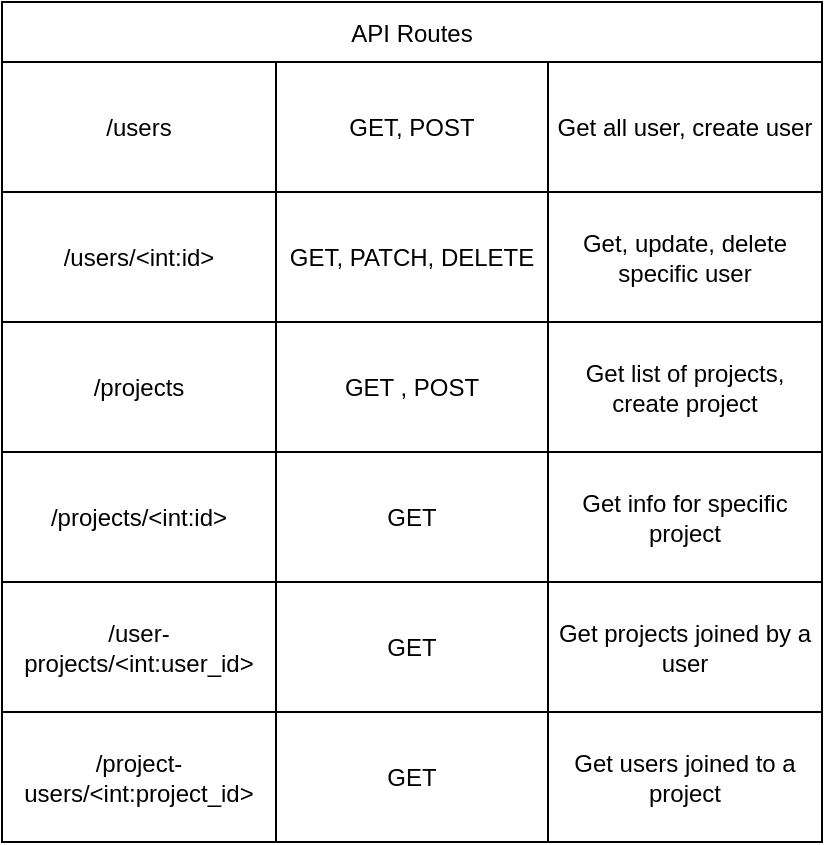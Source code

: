 <mxfile>
    <diagram id="-RaVeHoZh3l3JHiFgpBl" name="Page-1">
        <mxGraphModel dx="816" dy="956" grid="1" gridSize="10" guides="1" tooltips="1" connect="1" arrows="1" fold="1" page="1" pageScale="1" pageWidth="850" pageHeight="1100" math="0" shadow="0">
            <root>
                <mxCell id="0"/>
                <mxCell id="1" parent="0"/>
                <mxCell id="2" value="API Routes" style="shape=table;startSize=30;container=1;collapsible=0;childLayout=tableLayout;" vertex="1" parent="1">
                    <mxGeometry x="220" y="170" width="410" height="420" as="geometry"/>
                </mxCell>
                <mxCell id="3" value="" style="shape=tableRow;horizontal=0;startSize=0;swimlaneHead=0;swimlaneBody=0;top=0;left=0;bottom=0;right=0;collapsible=0;dropTarget=0;fillColor=none;points=[[0,0.5],[1,0.5]];portConstraint=eastwest;" vertex="1" parent="2">
                    <mxGeometry y="30" width="410" height="65" as="geometry"/>
                </mxCell>
                <mxCell id="4" value="/users" style="shape=partialRectangle;html=1;whiteSpace=wrap;connectable=0;overflow=hidden;fillColor=none;top=0;left=0;bottom=0;right=0;pointerEvents=1;" vertex="1" parent="3">
                    <mxGeometry width="137" height="65" as="geometry">
                        <mxRectangle width="137" height="65" as="alternateBounds"/>
                    </mxGeometry>
                </mxCell>
                <mxCell id="5" value="GET, POST" style="shape=partialRectangle;html=1;whiteSpace=wrap;connectable=0;overflow=hidden;fillColor=none;top=0;left=0;bottom=0;right=0;pointerEvents=1;" vertex="1" parent="3">
                    <mxGeometry x="137" width="136" height="65" as="geometry">
                        <mxRectangle width="136" height="65" as="alternateBounds"/>
                    </mxGeometry>
                </mxCell>
                <mxCell id="6" value="Get all user, create user" style="shape=partialRectangle;html=1;whiteSpace=wrap;connectable=0;overflow=hidden;fillColor=none;top=0;left=0;bottom=0;right=0;pointerEvents=1;" vertex="1" parent="3">
                    <mxGeometry x="273" width="137" height="65" as="geometry">
                        <mxRectangle width="137" height="65" as="alternateBounds"/>
                    </mxGeometry>
                </mxCell>
                <mxCell id="7" value="" style="shape=tableRow;horizontal=0;startSize=0;swimlaneHead=0;swimlaneBody=0;top=0;left=0;bottom=0;right=0;collapsible=0;dropTarget=0;fillColor=none;points=[[0,0.5],[1,0.5]];portConstraint=eastwest;" vertex="1" parent="2">
                    <mxGeometry y="95" width="410" height="65" as="geometry"/>
                </mxCell>
                <mxCell id="8" value="/users/&amp;lt;int:id&amp;gt;" style="shape=partialRectangle;html=1;whiteSpace=wrap;connectable=0;overflow=hidden;fillColor=none;top=0;left=0;bottom=0;right=0;pointerEvents=1;" vertex="1" parent="7">
                    <mxGeometry width="137" height="65" as="geometry">
                        <mxRectangle width="137" height="65" as="alternateBounds"/>
                    </mxGeometry>
                </mxCell>
                <mxCell id="9" value="GET, PATCH, DELETE" style="shape=partialRectangle;html=1;whiteSpace=wrap;connectable=0;overflow=hidden;fillColor=none;top=0;left=0;bottom=0;right=0;pointerEvents=1;" vertex="1" parent="7">
                    <mxGeometry x="137" width="136" height="65" as="geometry">
                        <mxRectangle width="136" height="65" as="alternateBounds"/>
                    </mxGeometry>
                </mxCell>
                <mxCell id="10" value="Get, update, delete specific user" style="shape=partialRectangle;html=1;whiteSpace=wrap;connectable=0;overflow=hidden;fillColor=none;top=0;left=0;bottom=0;right=0;pointerEvents=1;" vertex="1" parent="7">
                    <mxGeometry x="273" width="137" height="65" as="geometry">
                        <mxRectangle width="137" height="65" as="alternateBounds"/>
                    </mxGeometry>
                </mxCell>
                <mxCell id="11" value="" style="shape=tableRow;horizontal=0;startSize=0;swimlaneHead=0;swimlaneBody=0;top=0;left=0;bottom=0;right=0;collapsible=0;dropTarget=0;fillColor=none;points=[[0,0.5],[1,0.5]];portConstraint=eastwest;" vertex="1" parent="2">
                    <mxGeometry y="160" width="410" height="65" as="geometry"/>
                </mxCell>
                <mxCell id="12" value="/projects" style="shape=partialRectangle;html=1;whiteSpace=wrap;connectable=0;overflow=hidden;fillColor=none;top=0;left=0;bottom=0;right=0;pointerEvents=1;" vertex="1" parent="11">
                    <mxGeometry width="137" height="65" as="geometry">
                        <mxRectangle width="137" height="65" as="alternateBounds"/>
                    </mxGeometry>
                </mxCell>
                <mxCell id="13" value="GET , POST" style="shape=partialRectangle;html=1;whiteSpace=wrap;connectable=0;overflow=hidden;fillColor=none;top=0;left=0;bottom=0;right=0;pointerEvents=1;" vertex="1" parent="11">
                    <mxGeometry x="137" width="136" height="65" as="geometry">
                        <mxRectangle width="136" height="65" as="alternateBounds"/>
                    </mxGeometry>
                </mxCell>
                <mxCell id="14" value="Get list of projects, create project" style="shape=partialRectangle;html=1;whiteSpace=wrap;connectable=0;overflow=hidden;fillColor=none;top=0;left=0;bottom=0;right=0;pointerEvents=1;" vertex="1" parent="11">
                    <mxGeometry x="273" width="137" height="65" as="geometry">
                        <mxRectangle width="137" height="65" as="alternateBounds"/>
                    </mxGeometry>
                </mxCell>
                <mxCell id="15" value="" style="shape=tableRow;horizontal=0;startSize=0;swimlaneHead=0;swimlaneBody=0;top=0;left=0;bottom=0;right=0;collapsible=0;dropTarget=0;fillColor=none;points=[[0,0.5],[1,0.5]];portConstraint=eastwest;" vertex="1" parent="2">
                    <mxGeometry y="225" width="410" height="65" as="geometry"/>
                </mxCell>
                <mxCell id="16" value="/projects/&amp;lt;int:id&amp;gt;" style="shape=partialRectangle;html=1;whiteSpace=wrap;connectable=0;overflow=hidden;fillColor=none;top=0;left=0;bottom=0;right=0;pointerEvents=1;" vertex="1" parent="15">
                    <mxGeometry width="137" height="65" as="geometry">
                        <mxRectangle width="137" height="65" as="alternateBounds"/>
                    </mxGeometry>
                </mxCell>
                <mxCell id="17" value="GET" style="shape=partialRectangle;html=1;whiteSpace=wrap;connectable=0;overflow=hidden;fillColor=none;top=0;left=0;bottom=0;right=0;pointerEvents=1;" vertex="1" parent="15">
                    <mxGeometry x="137" width="136" height="65" as="geometry">
                        <mxRectangle width="136" height="65" as="alternateBounds"/>
                    </mxGeometry>
                </mxCell>
                <mxCell id="18" value="Get info for specific project" style="shape=partialRectangle;html=1;whiteSpace=wrap;connectable=0;overflow=hidden;fillColor=none;top=0;left=0;bottom=0;right=0;pointerEvents=1;" vertex="1" parent="15">
                    <mxGeometry x="273" width="137" height="65" as="geometry">
                        <mxRectangle width="137" height="65" as="alternateBounds"/>
                    </mxGeometry>
                </mxCell>
                <mxCell id="19" value="" style="shape=tableRow;horizontal=0;startSize=0;swimlaneHead=0;swimlaneBody=0;top=0;left=0;bottom=0;right=0;collapsible=0;dropTarget=0;fillColor=none;points=[[0,0.5],[1,0.5]];portConstraint=eastwest;" vertex="1" parent="2">
                    <mxGeometry y="290" width="410" height="65" as="geometry"/>
                </mxCell>
                <mxCell id="20" value="/user-projects/&amp;lt;int:user_id&amp;gt;" style="shape=partialRectangle;html=1;whiteSpace=wrap;connectable=0;overflow=hidden;fillColor=none;top=0;left=0;bottom=0;right=0;pointerEvents=1;" vertex="1" parent="19">
                    <mxGeometry width="137" height="65" as="geometry">
                        <mxRectangle width="137" height="65" as="alternateBounds"/>
                    </mxGeometry>
                </mxCell>
                <mxCell id="21" value="GET" style="shape=partialRectangle;html=1;whiteSpace=wrap;connectable=0;overflow=hidden;fillColor=none;top=0;left=0;bottom=0;right=0;pointerEvents=1;" vertex="1" parent="19">
                    <mxGeometry x="137" width="136" height="65" as="geometry">
                        <mxRectangle width="136" height="65" as="alternateBounds"/>
                    </mxGeometry>
                </mxCell>
                <mxCell id="22" value="Get projects joined by a user" style="shape=partialRectangle;html=1;whiteSpace=wrap;connectable=0;overflow=hidden;fillColor=none;top=0;left=0;bottom=0;right=0;pointerEvents=1;" vertex="1" parent="19">
                    <mxGeometry x="273" width="137" height="65" as="geometry">
                        <mxRectangle width="137" height="65" as="alternateBounds"/>
                    </mxGeometry>
                </mxCell>
                <mxCell id="23" value="" style="shape=tableRow;horizontal=0;startSize=0;swimlaneHead=0;swimlaneBody=0;top=0;left=0;bottom=0;right=0;collapsible=0;dropTarget=0;fillColor=none;points=[[0,0.5],[1,0.5]];portConstraint=eastwest;" vertex="1" parent="2">
                    <mxGeometry y="355" width="410" height="65" as="geometry"/>
                </mxCell>
                <mxCell id="24" value="/project-users/&amp;lt;int:project_id&amp;gt;" style="shape=partialRectangle;html=1;whiteSpace=wrap;connectable=0;overflow=hidden;fillColor=none;top=0;left=0;bottom=0;right=0;pointerEvents=1;" vertex="1" parent="23">
                    <mxGeometry width="137" height="65" as="geometry">
                        <mxRectangle width="137" height="65" as="alternateBounds"/>
                    </mxGeometry>
                </mxCell>
                <mxCell id="25" value="GET" style="shape=partialRectangle;html=1;whiteSpace=wrap;connectable=0;overflow=hidden;fillColor=none;top=0;left=0;bottom=0;right=0;pointerEvents=1;" vertex="1" parent="23">
                    <mxGeometry x="137" width="136" height="65" as="geometry">
                        <mxRectangle width="136" height="65" as="alternateBounds"/>
                    </mxGeometry>
                </mxCell>
                <mxCell id="26" value="Get users joined to a project" style="shape=partialRectangle;html=1;whiteSpace=wrap;connectable=0;overflow=hidden;fillColor=none;top=0;left=0;bottom=0;right=0;pointerEvents=1;" vertex="1" parent="23">
                    <mxGeometry x="273" width="137" height="65" as="geometry">
                        <mxRectangle width="137" height="65" as="alternateBounds"/>
                    </mxGeometry>
                </mxCell>
            </root>
        </mxGraphModel>
    </diagram>
</mxfile>